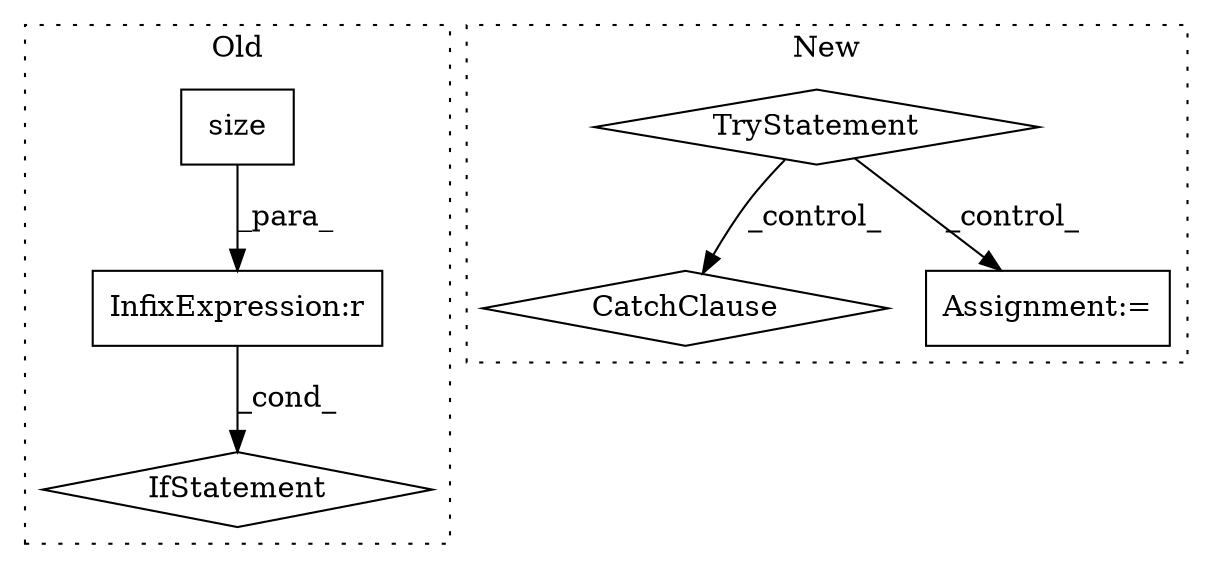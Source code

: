 digraph G {
subgraph cluster0 {
1 [label="size" a="32" s="1353" l="6" shape="box"];
5 [label="IfStatement" a="25" s="1329,1388" l="4,2" shape="diamond"];
6 [label="InfixExpression:r" a="27" s="1359" l="4" shape="box"];
label = "Old";
style="dotted";
}
subgraph cluster1 {
2 [label="TryStatement" a="54" s="3325" l="4" shape="diamond"];
3 [label="CatchClause" a="12" s="3444,3481" l="13,2" shape="diamond"];
4 [label="Assignment:=" a="7" s="3355" l="1" shape="box"];
label = "New";
style="dotted";
}
1 -> 6 [label="_para_"];
2 -> 3 [label="_control_"];
2 -> 4 [label="_control_"];
6 -> 5 [label="_cond_"];
}